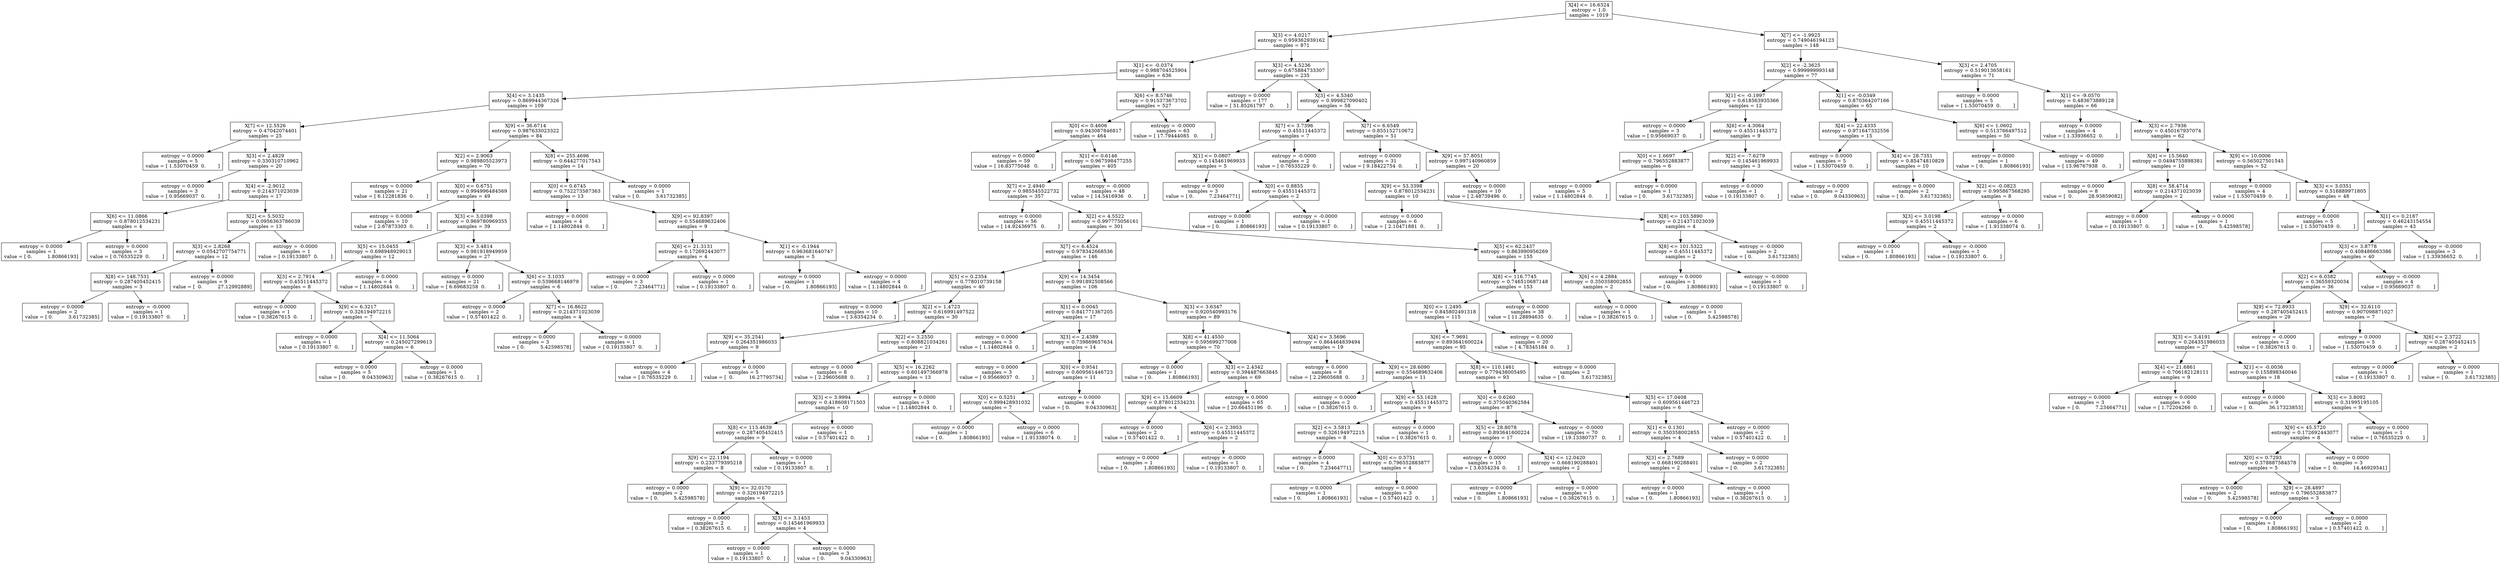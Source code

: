 digraph Tree {
0 [label="X[4] <= 16.6324\nentropy = 1.0\nsamples = 1019", shape="box"] ;
1 [label="X[3] <= 4.0217\nentropy = 0.959362939162\nsamples = 871", shape="box"] ;
0 -> 1 ;
2 [label="X[1] <= -0.0374\nentropy = 0.988704525904\nsamples = 636", shape="box"] ;
1 -> 2 ;
3 [label="X[4] <= 3.1435\nentropy = 0.869944367326\nsamples = 109", shape="box"] ;
2 -> 3 ;
4 [label="X[7] <= 12.5526\nentropy = 0.47042074401\nsamples = 25", shape="box"] ;
3 -> 4 ;
5 [label="entropy = 0.0000\nsamples = 5\nvalue = [ 1.53070459  0.        ]", shape="box"] ;
4 -> 5 ;
6 [label="X[3] <= 2.4829\nentropy = 0.330310710962\nsamples = 20", shape="box"] ;
4 -> 6 ;
7 [label="entropy = 0.0000\nsamples = 3\nvalue = [ 0.95669037  0.        ]", shape="box"] ;
6 -> 7 ;
8 [label="X[4] <= -2.9012\nentropy = 0.214371023039\nsamples = 17", shape="box"] ;
6 -> 8 ;
9 [label="X[6] <= 11.0866\nentropy = 0.878012534231\nsamples = 4", shape="box"] ;
8 -> 9 ;
10 [label="entropy = 0.0000\nsamples = 1\nvalue = [ 0.          1.80866193]", shape="box"] ;
9 -> 10 ;
11 [label="entropy = 0.0000\nsamples = 3\nvalue = [ 0.76535229  0.        ]", shape="box"] ;
9 -> 11 ;
12 [label="X[2] <= 5.5032\nentropy = 0.0956363786039\nsamples = 13", shape="box"] ;
8 -> 12 ;
13 [label="X[3] <= 2.8268\nentropy = 0.0542707754771\nsamples = 12", shape="box"] ;
12 -> 13 ;
14 [label="X[8] <= 148.7531\nentropy = 0.287405452415\nsamples = 3", shape="box"] ;
13 -> 14 ;
15 [label="entropy = 0.0000\nsamples = 2\nvalue = [ 0.          3.61732385]", shape="box"] ;
14 -> 15 ;
16 [label="entropy = -0.0000\nsamples = 1\nvalue = [ 0.19133807  0.        ]", shape="box"] ;
14 -> 16 ;
17 [label="entropy = 0.0000\nsamples = 9\nvalue = [  0.          27.12992889]", shape="box"] ;
13 -> 17 ;
18 [label="entropy = -0.0000\nsamples = 1\nvalue = [ 0.19133807  0.        ]", shape="box"] ;
12 -> 18 ;
19 [label="X[9] <= 36.6714\nentropy = 0.987633023322\nsamples = 84", shape="box"] ;
3 -> 19 ;
20 [label="X[2] <= 2.9063\nentropy = 0.989805523973\nsamples = 70", shape="box"] ;
19 -> 20 ;
21 [label="entropy = 0.0000\nsamples = 21\nvalue = [ 6.12281836  0.        ]", shape="box"] ;
20 -> 21 ;
22 [label="X[0] <= 0.6751\nentropy = 0.994996484569\nsamples = 49", shape="box"] ;
20 -> 22 ;
23 [label="entropy = 0.0000\nsamples = 10\nvalue = [ 2.67873303  0.        ]", shape="box"] ;
22 -> 23 ;
24 [label="X[3] <= 3.0398\nentropy = 0.969780969355\nsamples = 39", shape="box"] ;
22 -> 24 ;
25 [label="X[5] <= 15.0455\nentropy = 0.698948929013\nsamples = 12", shape="box"] ;
24 -> 25 ;
26 [label="X[3] <= 2.7914\nentropy = 0.45511445372\nsamples = 8", shape="box"] ;
25 -> 26 ;
27 [label="entropy = 0.0000\nsamples = 1\nvalue = [ 0.38267615  0.        ]", shape="box"] ;
26 -> 27 ;
28 [label="X[9] <= 6.3217\nentropy = 0.326194972215\nsamples = 7", shape="box"] ;
26 -> 28 ;
29 [label="entropy = 0.0000\nsamples = 1\nvalue = [ 0.19133807  0.        ]", shape="box"] ;
28 -> 29 ;
30 [label="X[4] <= 11.5064\nentropy = 0.245027299613\nsamples = 6", shape="box"] ;
28 -> 30 ;
31 [label="entropy = 0.0000\nsamples = 5\nvalue = [ 0.          9.04330963]", shape="box"] ;
30 -> 31 ;
32 [label="entropy = 0.0000\nsamples = 1\nvalue = [ 0.38267615  0.        ]", shape="box"] ;
30 -> 32 ;
33 [label="entropy = 0.0000\nsamples = 4\nvalue = [ 1.14802844  0.        ]", shape="box"] ;
25 -> 33 ;
34 [label="X[3] <= 3.4814\nentropy = 0.981918949959\nsamples = 27", shape="box"] ;
24 -> 34 ;
35 [label="entropy = 0.0000\nsamples = 21\nvalue = [ 6.69683258  0.        ]", shape="box"] ;
34 -> 35 ;
36 [label="X[6] <= 3.1035\nentropy = 0.539668146979\nsamples = 6", shape="box"] ;
34 -> 36 ;
37 [label="entropy = 0.0000\nsamples = 2\nvalue = [ 0.57401422  0.        ]", shape="box"] ;
36 -> 37 ;
38 [label="X[7] <= 16.8622\nentropy = 0.214371023039\nsamples = 4", shape="box"] ;
36 -> 38 ;
39 [label="entropy = 0.0000\nsamples = 3\nvalue = [ 0.          5.42598578]", shape="box"] ;
38 -> 39 ;
40 [label="entropy = 0.0000\nsamples = 1\nvalue = [ 0.19133807  0.        ]", shape="box"] ;
38 -> 40 ;
41 [label="X[8] <= 255.4696\nentropy = 0.644277017543\nsamples = 14", shape="box"] ;
19 -> 41 ;
42 [label="X[0] <= 0.6745\nentropy = 0.752273587363\nsamples = 13", shape="box"] ;
41 -> 42 ;
43 [label="entropy = 0.0000\nsamples = 4\nvalue = [ 1.14802844  0.        ]", shape="box"] ;
42 -> 43 ;
44 [label="X[9] <= 92.8397\nentropy = 0.554689632406\nsamples = 9", shape="box"] ;
42 -> 44 ;
45 [label="X[6] <= 21.3131\nentropy = 0.172692443077\nsamples = 4", shape="box"] ;
44 -> 45 ;
46 [label="entropy = 0.0000\nsamples = 3\nvalue = [ 0.          7.23464771]", shape="box"] ;
45 -> 46 ;
47 [label="entropy = 0.0000\nsamples = 1\nvalue = [ 0.19133807  0.        ]", shape="box"] ;
45 -> 47 ;
48 [label="X[1] <= -0.1944\nentropy = 0.963681640747\nsamples = 5", shape="box"] ;
44 -> 48 ;
49 [label="entropy = 0.0000\nsamples = 1\nvalue = [ 0.          1.80866193]", shape="box"] ;
48 -> 49 ;
50 [label="entropy = 0.0000\nsamples = 4\nvalue = [ 1.14802844  0.        ]", shape="box"] ;
48 -> 50 ;
51 [label="entropy = 0.0000\nsamples = 1\nvalue = [ 0.          3.61732385]", shape="box"] ;
41 -> 51 ;
52 [label="X[6] <= 8.5746\nentropy = 0.915373673702\nsamples = 527", shape="box"] ;
2 -> 52 ;
53 [label="X[0] <= 0.4606\nentropy = 0.943087846817\nsamples = 464", shape="box"] ;
52 -> 53 ;
54 [label="entropy = 0.0000\nsamples = 59\nvalue = [ 16.83775048   0.        ]", shape="box"] ;
53 -> 54 ;
55 [label="X[1] <= 0.6146\nentropy = 0.967598477255\nsamples = 405", shape="box"] ;
53 -> 55 ;
56 [label="X[7] <= 2.4940\nentropy = 0.985545522732\nsamples = 357", shape="box"] ;
55 -> 56 ;
57 [label="entropy = 0.0000\nsamples = 56\nvalue = [ 14.92436975   0.        ]", shape="box"] ;
56 -> 57 ;
58 [label="X[2] <= 4.5522\nentropy = 0.997775056161\nsamples = 301", shape="box"] ;
56 -> 58 ;
59 [label="X[7] <= 6.4524\nentropy = 0.978342668536\nsamples = 146", shape="box"] ;
58 -> 59 ;
60 [label="X[5] <= 0.2354\nentropy = 0.778010739158\nsamples = 40", shape="box"] ;
59 -> 60 ;
61 [label="entropy = 0.0000\nsamples = 10\nvalue = [ 3.6354234  0.       ]", shape="box"] ;
60 -> 61 ;
62 [label="X[2] <= 1.4723\nentropy = 0.616991497522\nsamples = 30", shape="box"] ;
60 -> 62 ;
63 [label="X[9] <= 35.2541\nentropy = 0.264351986033\nsamples = 9", shape="box"] ;
62 -> 63 ;
64 [label="entropy = 0.0000\nsamples = 4\nvalue = [ 0.76535229  0.        ]", shape="box"] ;
63 -> 64 ;
65 [label="entropy = 0.0000\nsamples = 5\nvalue = [  0.          16.27795734]", shape="box"] ;
63 -> 65 ;
66 [label="X[2] <= 3.2550\nentropy = 0.808821034261\nsamples = 21", shape="box"] ;
62 -> 66 ;
67 [label="entropy = 0.0000\nsamples = 8\nvalue = [ 2.29605688  0.        ]", shape="box"] ;
66 -> 67 ;
68 [label="X[5] <= 16.2262\nentropy = 0.601497366978\nsamples = 13", shape="box"] ;
66 -> 68 ;
69 [label="X[3] <= 3.9994\nentropy = 0.418608171503\nsamples = 10", shape="box"] ;
68 -> 69 ;
70 [label="X[8] <= 113.4639\nentropy = 0.287405452415\nsamples = 9", shape="box"] ;
69 -> 70 ;
71 [label="X[9] <= 22.1194\nentropy = 0.233779395218\nsamples = 8", shape="box"] ;
70 -> 71 ;
72 [label="entropy = 0.0000\nsamples = 2\nvalue = [ 0.          5.42598578]", shape="box"] ;
71 -> 72 ;
73 [label="X[9] <= 32.0170\nentropy = 0.326194972215\nsamples = 6", shape="box"] ;
71 -> 73 ;
74 [label="entropy = 0.0000\nsamples = 2\nvalue = [ 0.38267615  0.        ]", shape="box"] ;
73 -> 74 ;
75 [label="X[3] <= 3.1453\nentropy = 0.145461969933\nsamples = 4", shape="box"] ;
73 -> 75 ;
76 [label="entropy = 0.0000\nsamples = 1\nvalue = [ 0.19133807  0.        ]", shape="box"] ;
75 -> 76 ;
77 [label="entropy = 0.0000\nsamples = 3\nvalue = [ 0.          9.04330963]", shape="box"] ;
75 -> 77 ;
78 [label="entropy = 0.0000\nsamples = 1\nvalue = [ 0.19133807  0.        ]", shape="box"] ;
70 -> 78 ;
79 [label="entropy = 0.0000\nsamples = 1\nvalue = [ 0.57401422  0.        ]", shape="box"] ;
69 -> 79 ;
80 [label="entropy = 0.0000\nsamples = 3\nvalue = [ 1.14802844  0.        ]", shape="box"] ;
68 -> 80 ;
81 [label="X[9] <= 14.3454\nentropy = 0.991892508566\nsamples = 106", shape="box"] ;
59 -> 81 ;
82 [label="X[1] <= 0.0045\nentropy = 0.841771367205\nsamples = 17", shape="box"] ;
81 -> 82 ;
83 [label="entropy = 0.0000\nsamples = 3\nvalue = [ 1.14802844  0.        ]", shape="box"] ;
82 -> 83 ;
84 [label="X[3] <= 2.4389\nentropy = 0.739869657634\nsamples = 14", shape="box"] ;
82 -> 84 ;
85 [label="entropy = 0.0000\nsamples = 3\nvalue = [ 0.95669037  0.        ]", shape="box"] ;
84 -> 85 ;
86 [label="X[0] <= 0.9541\nentropy = 0.609561446723\nsamples = 11", shape="box"] ;
84 -> 86 ;
87 [label="X[0] <= 0.5251\nentropy = 0.999428931032\nsamples = 7", shape="box"] ;
86 -> 87 ;
88 [label="entropy = 0.0000\nsamples = 1\nvalue = [ 0.          1.80866193]", shape="box"] ;
87 -> 88 ;
89 [label="entropy = 0.0000\nsamples = 6\nvalue = [ 1.91338074  0.        ]", shape="box"] ;
87 -> 89 ;
90 [label="entropy = 0.0000\nsamples = 4\nvalue = [ 0.          9.04330963]", shape="box"] ;
86 -> 90 ;
91 [label="X[3] <= 3.6347\nentropy = 0.920540993176\nsamples = 89", shape="box"] ;
81 -> 91 ;
92 [label="X[8] <= 41.4550\nentropy = 0.595699277008\nsamples = 70", shape="box"] ;
91 -> 92 ;
93 [label="entropy = 0.0000\nsamples = 1\nvalue = [ 0.          1.80866193]", shape="box"] ;
92 -> 93 ;
94 [label="X[3] <= 2.4342\nentropy = 0.394487663845\nsamples = 69", shape="box"] ;
92 -> 94 ;
95 [label="X[9] <= 15.6609\nentropy = 0.878012534231\nsamples = 4", shape="box"] ;
94 -> 95 ;
96 [label="entropy = 0.0000\nsamples = 2\nvalue = [ 0.57401422  0.        ]", shape="box"] ;
95 -> 96 ;
97 [label="X[6] <= 2.3953\nentropy = 0.45511445372\nsamples = 2", shape="box"] ;
95 -> 97 ;
98 [label="entropy = 0.0000\nsamples = 1\nvalue = [ 0.          1.80866193]", shape="box"] ;
97 -> 98 ;
99 [label="entropy = -0.0000\nsamples = 1\nvalue = [ 0.19133807  0.        ]", shape="box"] ;
97 -> 99 ;
100 [label="entropy = 0.0000\nsamples = 65\nvalue = [ 20.66451196   0.        ]", shape="box"] ;
94 -> 100 ;
101 [label="X[4] <= 3.5696\nentropy = 0.864464839494\nsamples = 19", shape="box"] ;
91 -> 101 ;
102 [label="entropy = 0.0000\nsamples = 8\nvalue = [ 2.29605688  0.        ]", shape="box"] ;
101 -> 102 ;
103 [label="X[9] <= 28.6090\nentropy = 0.554689632406\nsamples = 11", shape="box"] ;
101 -> 103 ;
104 [label="entropy = 0.0000\nsamples = 2\nvalue = [ 0.38267615  0.        ]", shape="box"] ;
103 -> 104 ;
105 [label="X[9] <= 53.1628\nentropy = 0.45511445372\nsamples = 9", shape="box"] ;
103 -> 105 ;
106 [label="X[2] <= 3.5813\nentropy = 0.326194972215\nsamples = 8", shape="box"] ;
105 -> 106 ;
107 [label="entropy = 0.0000\nsamples = 4\nvalue = [ 0.          7.23464771]", shape="box"] ;
106 -> 107 ;
108 [label="X[0] <= 0.5751\nentropy = 0.796552883877\nsamples = 4", shape="box"] ;
106 -> 108 ;
109 [label="entropy = 0.0000\nsamples = 1\nvalue = [ 0.          1.80866193]", shape="box"] ;
108 -> 109 ;
110 [label="entropy = 0.0000\nsamples = 3\nvalue = [ 0.57401422  0.        ]", shape="box"] ;
108 -> 110 ;
111 [label="entropy = 0.0000\nsamples = 1\nvalue = [ 0.38267615  0.        ]", shape="box"] ;
105 -> 111 ;
112 [label="X[5] <= 62.2437\nentropy = 0.863990956269\nsamples = 155", shape="box"] ;
58 -> 112 ;
113 [label="X[8] <= 116.7745\nentropy = 0.746510687148\nsamples = 153", shape="box"] ;
112 -> 113 ;
114 [label="X[0] <= 1.2495\nentropy = 0.845802491318\nsamples = 115", shape="box"] ;
113 -> 114 ;
115 [label="X[6] <= 7.9691\nentropy = 0.893641600224\nsamples = 95", shape="box"] ;
114 -> 115 ;
116 [label="X[8] <= 110.1461\nentropy = 0.779438005495\nsamples = 93", shape="box"] ;
115 -> 116 ;
117 [label="X[0] <= 0.6260\nentropy = 0.375040362584\nsamples = 87", shape="box"] ;
116 -> 117 ;
118 [label="X[5] <= 28.8078\nentropy = 0.893641600224\nsamples = 17", shape="box"] ;
117 -> 118 ;
119 [label="entropy = 0.0000\nsamples = 15\nvalue = [ 3.6354234  0.       ]", shape="box"] ;
118 -> 119 ;
120 [label="X[4] <= 12.0420\nentropy = 0.668190288401\nsamples = 2", shape="box"] ;
118 -> 120 ;
121 [label="entropy = 0.0000\nsamples = 1\nvalue = [ 0.          1.80866193]", shape="box"] ;
120 -> 121 ;
122 [label="entropy = 0.0000\nsamples = 1\nvalue = [ 0.38267615  0.        ]", shape="box"] ;
120 -> 122 ;
123 [label="entropy = -0.0000\nsamples = 70\nvalue = [ 19.13380737   0.        ]", shape="box"] ;
117 -> 123 ;
124 [label="X[5] <= 17.0408\nentropy = 0.609561446723\nsamples = 6", shape="box"] ;
116 -> 124 ;
125 [label="X[1] <= 0.1301\nentropy = 0.350358002855\nsamples = 4", shape="box"] ;
124 -> 125 ;
126 [label="X[3] <= 2.7689\nentropy = 0.668190288401\nsamples = 2", shape="box"] ;
125 -> 126 ;
127 [label="entropy = 0.0000\nsamples = 1\nvalue = [ 0.          1.80866193]", shape="box"] ;
126 -> 127 ;
128 [label="entropy = 0.0000\nsamples = 1\nvalue = [ 0.38267615  0.        ]", shape="box"] ;
126 -> 128 ;
129 [label="entropy = 0.0000\nsamples = 2\nvalue = [ 0.          3.61732385]", shape="box"] ;
125 -> 129 ;
130 [label="entropy = 0.0000\nsamples = 2\nvalue = [ 0.57401422  0.        ]", shape="box"] ;
124 -> 130 ;
131 [label="entropy = 0.0000\nsamples = 2\nvalue = [ 0.          3.61732385]", shape="box"] ;
115 -> 131 ;
132 [label="entropy = 0.0000\nsamples = 20\nvalue = [ 4.78345184  0.        ]", shape="box"] ;
114 -> 132 ;
133 [label="entropy = 0.0000\nsamples = 38\nvalue = [ 11.28894635   0.        ]", shape="box"] ;
113 -> 133 ;
134 [label="X[6] <= 4.2884\nentropy = 0.350358002855\nsamples = 2", shape="box"] ;
112 -> 134 ;
135 [label="entropy = 0.0000\nsamples = 1\nvalue = [ 0.38267615  0.        ]", shape="box"] ;
134 -> 135 ;
136 [label="entropy = 0.0000\nsamples = 1\nvalue = [ 0.          5.42598578]", shape="box"] ;
134 -> 136 ;
137 [label="entropy = -0.0000\nsamples = 48\nvalue = [ 14.5416936   0.       ]", shape="box"] ;
55 -> 137 ;
138 [label="entropy = -0.0000\nsamples = 63\nvalue = [ 17.79444085   0.        ]", shape="box"] ;
52 -> 138 ;
139 [label="X[3] <= 4.5236\nentropy = 0.675884733307\nsamples = 235", shape="box"] ;
1 -> 139 ;
140 [label="entropy = 0.0000\nsamples = 177\nvalue = [ 51.85261797   0.        ]", shape="box"] ;
139 -> 140 ;
141 [label="X[3] <= 4.5340\nentropy = 0.999827090402\nsamples = 58", shape="box"] ;
139 -> 141 ;
142 [label="X[7] <= 3.7396\nentropy = 0.45511445372\nsamples = 7", shape="box"] ;
141 -> 142 ;
143 [label="X[1] <= 0.0807\nentropy = 0.145461969933\nsamples = 5", shape="box"] ;
142 -> 143 ;
144 [label="entropy = 0.0000\nsamples = 3\nvalue = [ 0.          7.23464771]", shape="box"] ;
143 -> 144 ;
145 [label="X[0] <= 0.8855\nentropy = 0.45511445372\nsamples = 2", shape="box"] ;
143 -> 145 ;
146 [label="entropy = 0.0000\nsamples = 1\nvalue = [ 0.          1.80866193]", shape="box"] ;
145 -> 146 ;
147 [label="entropy = -0.0000\nsamples = 1\nvalue = [ 0.19133807  0.        ]", shape="box"] ;
145 -> 147 ;
148 [label="entropy = -0.0000\nsamples = 2\nvalue = [ 0.76535229  0.        ]", shape="box"] ;
142 -> 148 ;
149 [label="X[7] <= 6.6549\nentropy = 0.855152710672\nsamples = 51", shape="box"] ;
141 -> 149 ;
150 [label="entropy = 0.0000\nsamples = 31\nvalue = [ 9.18422754  0.        ]", shape="box"] ;
149 -> 150 ;
151 [label="X[9] <= 57.8051\nentropy = 0.997140960859\nsamples = 20", shape="box"] ;
149 -> 151 ;
152 [label="X[9] <= 53.3398\nentropy = 0.878012534231\nsamples = 10", shape="box"] ;
151 -> 152 ;
153 [label="entropy = 0.0000\nsamples = 6\nvalue = [ 2.10471881  0.        ]", shape="box"] ;
152 -> 153 ;
154 [label="X[8] <= 103.5890\nentropy = 0.214371023039\nsamples = 4", shape="box"] ;
152 -> 154 ;
155 [label="X[8] <= 101.5322\nentropy = 0.45511445372\nsamples = 2", shape="box"] ;
154 -> 155 ;
156 [label="entropy = 0.0000\nsamples = 1\nvalue = [ 0.          1.80866193]", shape="box"] ;
155 -> 156 ;
157 [label="entropy = -0.0000\nsamples = 1\nvalue = [ 0.19133807  0.        ]", shape="box"] ;
155 -> 157 ;
158 [label="entropy = -0.0000\nsamples = 2\nvalue = [ 0.          3.61732385]", shape="box"] ;
154 -> 158 ;
159 [label="entropy = 0.0000\nsamples = 10\nvalue = [ 2.48739496  0.        ]", shape="box"] ;
151 -> 159 ;
160 [label="X[7] <= -1.9925\nentropy = 0.749046194123\nsamples = 148", shape="box"] ;
0 -> 160 ;
161 [label="X[2] <= -2.3625\nentropy = 0.999999993148\nsamples = 77", shape="box"] ;
160 -> 161 ;
162 [label="X[1] <= -0.1997\nentropy = 0.618563935366\nsamples = 12", shape="box"] ;
161 -> 162 ;
163 [label="entropy = 0.0000\nsamples = 3\nvalue = [ 0.95669037  0.        ]", shape="box"] ;
162 -> 163 ;
164 [label="X[6] <= 4.3064\nentropy = 0.45511445372\nsamples = 9", shape="box"] ;
162 -> 164 ;
165 [label="X[0] <= 1.6697\nentropy = 0.796552883877\nsamples = 6", shape="box"] ;
164 -> 165 ;
166 [label="entropy = 0.0000\nsamples = 5\nvalue = [ 1.14802844  0.        ]", shape="box"] ;
165 -> 166 ;
167 [label="entropy = 0.0000\nsamples = 1\nvalue = [ 0.          3.61732385]", shape="box"] ;
165 -> 167 ;
168 [label="X[2] <= -7.6279\nentropy = 0.145461969933\nsamples = 3", shape="box"] ;
164 -> 168 ;
169 [label="entropy = 0.0000\nsamples = 1\nvalue = [ 0.19133807  0.        ]", shape="box"] ;
168 -> 169 ;
170 [label="entropy = 0.0000\nsamples = 2\nvalue = [ 0.          9.04330963]", shape="box"] ;
168 -> 170 ;
171 [label="X[1] <= -0.0349\nentropy = 0.870364207166\nsamples = 65", shape="box"] ;
161 -> 171 ;
172 [label="X[4] <= 22.4335\nentropy = 0.971647332556\nsamples = 15", shape="box"] ;
171 -> 172 ;
173 [label="entropy = 0.0000\nsamples = 5\nvalue = [ 1.53070459  0.        ]", shape="box"] ;
172 -> 173 ;
174 [label="X[4] <= 28.7351\nentropy = 0.85474810829\nsamples = 10", shape="box"] ;
172 -> 174 ;
175 [label="entropy = 0.0000\nsamples = 2\nvalue = [ 0.          3.61732385]", shape="box"] ;
174 -> 175 ;
176 [label="X[2] <= -0.0823\nentropy = 0.995867568295\nsamples = 8", shape="box"] ;
174 -> 176 ;
177 [label="X[3] <= 3.0198\nentropy = 0.45511445372\nsamples = 2", shape="box"] ;
176 -> 177 ;
178 [label="entropy = 0.0000\nsamples = 1\nvalue = [ 0.          1.80866193]", shape="box"] ;
177 -> 178 ;
179 [label="entropy = -0.0000\nsamples = 1\nvalue = [ 0.19133807  0.        ]", shape="box"] ;
177 -> 179 ;
180 [label="entropy = 0.0000\nsamples = 6\nvalue = [ 1.91338074  0.        ]", shape="box"] ;
176 -> 180 ;
181 [label="X[6] <= 1.0602\nentropy = 0.513766497512\nsamples = 50", shape="box"] ;
171 -> 181 ;
182 [label="entropy = 0.0000\nsamples = 1\nvalue = [ 0.          1.80866193]", shape="box"] ;
181 -> 182 ;
183 [label="entropy = -0.0000\nsamples = 49\nvalue = [ 13.96767938   0.        ]", shape="box"] ;
181 -> 183 ;
184 [label="X[3] <= 2.4705\nentropy = 0.519013658161\nsamples = 71", shape="box"] ;
160 -> 184 ;
185 [label="entropy = 0.0000\nsamples = 5\nvalue = [ 1.53070459  0.        ]", shape="box"] ;
184 -> 185 ;
186 [label="X[1] <= -9.0570\nentropy = 0.483673889128\nsamples = 66", shape="box"] ;
184 -> 186 ;
187 [label="entropy = 0.0000\nsamples = 4\nvalue = [ 1.33936652  0.        ]", shape="box"] ;
186 -> 187 ;
188 [label="X[3] <= 2.7936\nentropy = 0.450167937074\nsamples = 62", shape="box"] ;
186 -> 188 ;
189 [label="X[6] <= 15.5640\nentropy = 0.0494755898381\nsamples = 10", shape="box"] ;
188 -> 189 ;
190 [label="entropy = 0.0000\nsamples = 8\nvalue = [  0.          28.93859082]", shape="box"] ;
189 -> 190 ;
191 [label="X[8] <= 58.4714\nentropy = 0.214371023039\nsamples = 2", shape="box"] ;
189 -> 191 ;
192 [label="entropy = 0.0000\nsamples = 1\nvalue = [ 0.19133807  0.        ]", shape="box"] ;
191 -> 192 ;
193 [label="entropy = 0.0000\nsamples = 1\nvalue = [ 0.          5.42598578]", shape="box"] ;
191 -> 193 ;
194 [label="X[9] <= 10.0006\nentropy = 0.565027501545\nsamples = 52", shape="box"] ;
188 -> 194 ;
195 [label="entropy = 0.0000\nsamples = 4\nvalue = [ 1.53070459  0.        ]", shape="box"] ;
194 -> 195 ;
196 [label="X[3] <= 3.0351\nentropy = 0.516889971805\nsamples = 48", shape="box"] ;
194 -> 196 ;
197 [label="entropy = 0.0000\nsamples = 5\nvalue = [ 1.53070459  0.        ]", shape="box"] ;
196 -> 197 ;
198 [label="X[1] <= 0.2187\nentropy = 0.46243154554\nsamples = 43", shape="box"] ;
196 -> 198 ;
199 [label="X[3] <= 3.8778\nentropy = 0.408486663386\nsamples = 40", shape="box"] ;
198 -> 199 ;
200 [label="X[2] <= 6.0382\nentropy = 0.36559320034\nsamples = 36", shape="box"] ;
199 -> 200 ;
201 [label="X[9] <= 72.8933\nentropy = 0.287405452415\nsamples = 29", shape="box"] ;
200 -> 201 ;
202 [label="X[3] <= 3.4191\nentropy = 0.264351986033\nsamples = 27", shape="box"] ;
201 -> 202 ;
203 [label="X[4] <= 21.6861\nentropy = 0.706182128111\nsamples = 9", shape="box"] ;
202 -> 203 ;
204 [label="entropy = 0.0000\nsamples = 3\nvalue = [ 0.          7.23464771]", shape="box"] ;
203 -> 204 ;
205 [label="entropy = 0.0000\nsamples = 6\nvalue = [ 1.72204266  0.        ]", shape="box"] ;
203 -> 205 ;
206 [label="X[1] <= -0.0036\nentropy = 0.155898340046\nsamples = 18", shape="box"] ;
202 -> 206 ;
207 [label="entropy = 0.0000\nsamples = 9\nvalue = [  0.          36.17323853]", shape="box"] ;
206 -> 207 ;
208 [label="X[3] <= 3.8092\nentropy = 0.31995195105\nsamples = 9", shape="box"] ;
206 -> 208 ;
209 [label="X[9] <= 45.5720\nentropy = 0.172692443077\nsamples = 8", shape="box"] ;
208 -> 209 ;
210 [label="X[0] <= 0.7293\nentropy = 0.378887584578\nsamples = 5", shape="box"] ;
209 -> 210 ;
211 [label="entropy = 0.0000\nsamples = 2\nvalue = [ 0.          5.42598578]", shape="box"] ;
210 -> 211 ;
212 [label="X[9] <= 28.4897\nentropy = 0.796552883877\nsamples = 3", shape="box"] ;
210 -> 212 ;
213 [label="entropy = 0.0000\nsamples = 1\nvalue = [ 0.          1.80866193]", shape="box"] ;
212 -> 213 ;
214 [label="entropy = 0.0000\nsamples = 2\nvalue = [ 0.57401422  0.        ]", shape="box"] ;
212 -> 214 ;
215 [label="entropy = 0.0000\nsamples = 3\nvalue = [  0.          14.46929541]", shape="box"] ;
209 -> 215 ;
216 [label="entropy = 0.0000\nsamples = 1\nvalue = [ 0.76535229  0.        ]", shape="box"] ;
208 -> 216 ;
217 [label="entropy = -0.0000\nsamples = 2\nvalue = [ 0.38267615  0.        ]", shape="box"] ;
201 -> 217 ;
218 [label="X[9] <= 32.6110\nentropy = 0.907098871027\nsamples = 7", shape="box"] ;
200 -> 218 ;
219 [label="entropy = 0.0000\nsamples = 5\nvalue = [ 1.53070459  0.        ]", shape="box"] ;
218 -> 219 ;
220 [label="X[6] <= 2.3722\nentropy = 0.287405452415\nsamples = 2", shape="box"] ;
218 -> 220 ;
221 [label="entropy = 0.0000\nsamples = 1\nvalue = [ 0.19133807  0.        ]", shape="box"] ;
220 -> 221 ;
222 [label="entropy = 0.0000\nsamples = 1\nvalue = [ 0.          3.61732385]", shape="box"] ;
220 -> 222 ;
223 [label="entropy = -0.0000\nsamples = 4\nvalue = [ 0.95669037  0.        ]", shape="box"] ;
199 -> 223 ;
224 [label="entropy = -0.0000\nsamples = 3\nvalue = [ 1.33936652  0.        ]", shape="box"] ;
198 -> 224 ;
}
